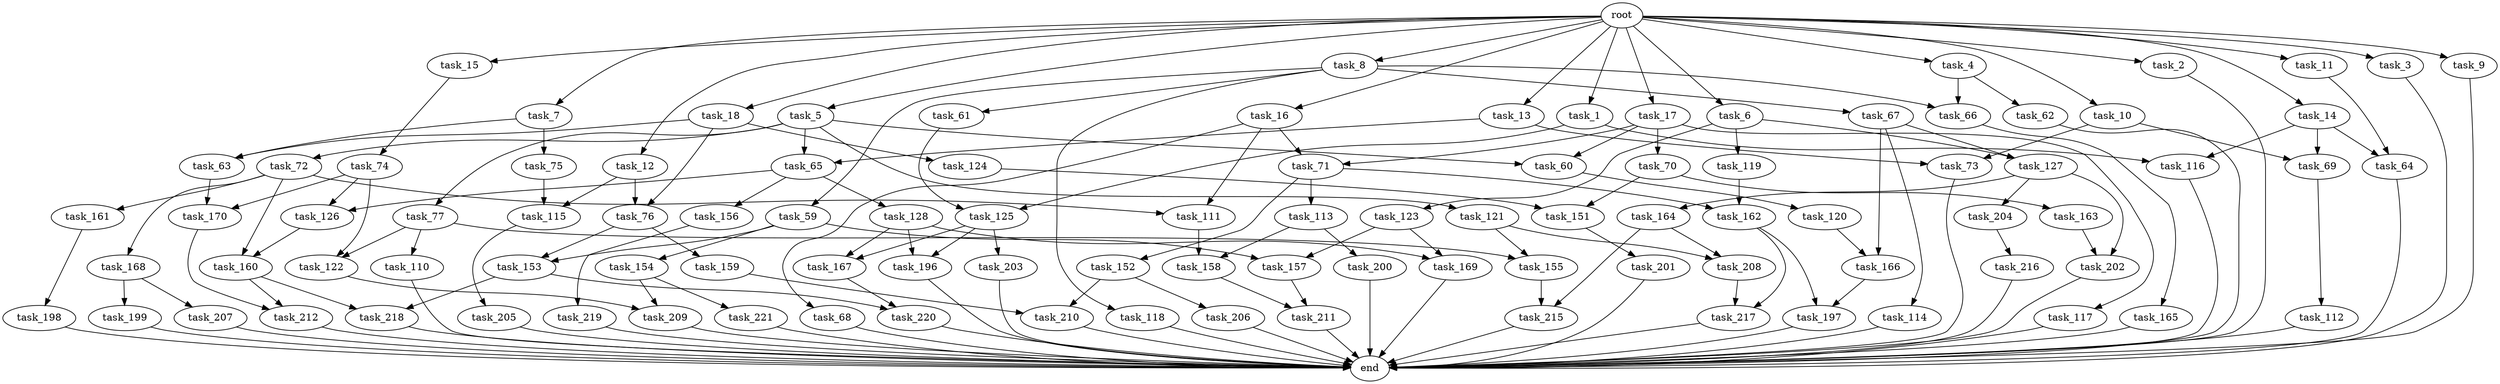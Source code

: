 digraph G {
  task_207 [size="77309411.328000"];
  task_16 [size="1.024000"];
  task_219 [size="549755813.888000"];
  task_212 [size="111669149.696000"];
  task_168 [size="858993459.200000"];
  task_115 [size="1554778161.152000"];
  task_158 [size="833223655.424000"];
  task_125 [size="446676598.784000"];
  task_12 [size="1.024000"];
  task_119 [size="858993459.200000"];
  task_114 [size="695784701.952000"];
  task_11 [size="1.024000"];
  task_113 [size="420906795.008000"];
  task_68 [size="137438953.472000"];
  task_166 [size="1391569403.904000"];
  task_162 [size="841813590.016000"];
  task_151 [size="730144440.320000"];
  task_62 [size="34359738.368000"];
  task_14 [size="1.024000"];
  task_8 [size="1.024000"];
  task_1 [size="1.024000"];
  task_2 [size="1.024000"];
  task_156 [size="137438953.472000"];
  task_13 [size="1.024000"];
  task_123 [size="858993459.200000"];
  task_6 [size="1.024000"];
  task_72 [size="34359738.368000"];
  task_200 [size="137438953.472000"];
  task_63 [size="687194767.360000"];
  task_217 [size="386547056.640000"];
  root [size="0.000000"];
  task_202 [size="841813590.016000"];
  task_216 [size="214748364.800000"];
  task_127 [size="1554778161.152000"];
  task_117 [size="137438953.472000"];
  task_7 [size="1.024000"];
  task_74 [size="695784701.952000"];
  task_118 [size="420906795.008000"];
  task_18 [size="1.024000"];
  task_220 [size="1168231104.512000"];
  task_152 [size="420906795.008000"];
  task_157 [size="764504178.688000"];
  task_198 [size="214748364.800000"];
  task_215 [size="343597383.680000"];
  task_203 [size="420906795.008000"];
  task_155 [size="1168231104.512000"];
  task_77 [size="34359738.368000"];
  task_210 [size="858993459.200000"];
  task_165 [size="34359738.368000"];
  task_209 [size="1116691496.960000"];
  task_110 [size="309237645.312000"];
  task_66 [size="455266533.376000"];
  task_4 [size="1.024000"];
  task_218 [size="893353197.568000"];
  task_159 [size="420906795.008000"];
  task_112 [size="34359738.368000"];
  task_199 [size="77309411.328000"];
  task_65 [size="584115552.256000"];
  task_73 [size="687194767.360000"];
  task_59 [size="420906795.008000"];
  task_76 [size="996432412.672000"];
  task_211 [size="1279900254.208000"];
  task_61 [size="420906795.008000"];
  task_208 [size="1168231104.512000"];
  task_154 [size="214748364.800000"];
  task_10 [size="1.024000"];
  task_111 [size="996432412.672000"];
  task_163 [size="695784701.952000"];
  task_122 [size="446676598.784000"];
  task_69 [size="996432412.672000"];
  task_153 [size="635655159.808000"];
  task_75 [size="549755813.888000"];
  task_64 [size="1408749273.088000"];
  task_121 [size="34359738.368000"];
  task_15 [size="1.024000"];
  task_169 [size="584115552.256000"];
  end [size="0.000000"];
  task_164 [size="420906795.008000"];
  task_167 [size="455266533.376000"];
  task_196 [size="455266533.376000"];
  task_70 [size="137438953.472000"];
  task_160 [size="936302870.528000"];
  task_3 [size="1.024000"];
  task_170 [size="171798691.840000"];
  task_71 [size="274877906.944000"];
  task_197 [size="618475290.624000"];
  task_201 [size="77309411.328000"];
  task_60 [size="171798691.840000"];
  task_126 [size="274877906.944000"];
  task_9 [size="1.024000"];
  task_120 [size="309237645.312000"];
  task_5 [size="1.024000"];
  task_67 [size="420906795.008000"];
  task_161 [size="858993459.200000"];
  task_17 [size="1.024000"];
  task_204 [size="420906795.008000"];
  task_205 [size="549755813.888000"];
  task_116 [size="996432412.672000"];
  task_124 [size="137438953.472000"];
  task_128 [size="137438953.472000"];
  task_221 [size="420906795.008000"];
  task_206 [size="549755813.888000"];

  task_207 -> end [size="1.000000"];
  task_16 -> task_71 [size="134217728.000000"];
  task_16 -> task_68 [size="134217728.000000"];
  task_16 -> task_111 [size="134217728.000000"];
  task_219 -> end [size="1.000000"];
  task_212 -> end [size="1.000000"];
  task_168 -> task_207 [size="75497472.000000"];
  task_168 -> task_199 [size="75497472.000000"];
  task_115 -> task_205 [size="536870912.000000"];
  task_158 -> task_211 [size="838860800.000000"];
  task_125 -> task_203 [size="411041792.000000"];
  task_125 -> task_167 [size="411041792.000000"];
  task_125 -> task_196 [size="411041792.000000"];
  task_12 -> task_115 [size="838860800.000000"];
  task_12 -> task_76 [size="838860800.000000"];
  task_119 -> task_162 [size="411041792.000000"];
  task_114 -> end [size="1.000000"];
  task_11 -> task_64 [size="536870912.000000"];
  task_113 -> task_200 [size="134217728.000000"];
  task_113 -> task_158 [size="134217728.000000"];
  task_68 -> end [size="1.000000"];
  task_166 -> task_197 [size="301989888.000000"];
  task_162 -> task_217 [size="301989888.000000"];
  task_162 -> task_197 [size="301989888.000000"];
  task_151 -> task_201 [size="75497472.000000"];
  task_62 -> end [size="1.000000"];
  task_14 -> task_116 [size="838860800.000000"];
  task_14 -> task_64 [size="838860800.000000"];
  task_14 -> task_69 [size="838860800.000000"];
  task_8 -> task_61 [size="411041792.000000"];
  task_8 -> task_118 [size="411041792.000000"];
  task_8 -> task_59 [size="411041792.000000"];
  task_8 -> task_67 [size="411041792.000000"];
  task_8 -> task_66 [size="411041792.000000"];
  task_1 -> task_116 [size="134217728.000000"];
  task_1 -> task_125 [size="134217728.000000"];
  task_2 -> end [size="1.000000"];
  task_156 -> task_219 [size="536870912.000000"];
  task_13 -> task_73 [size="536870912.000000"];
  task_13 -> task_65 [size="536870912.000000"];
  task_123 -> task_157 [size="536870912.000000"];
  task_123 -> task_169 [size="536870912.000000"];
  task_6 -> task_119 [size="838860800.000000"];
  task_6 -> task_127 [size="838860800.000000"];
  task_6 -> task_123 [size="838860800.000000"];
  task_72 -> task_111 [size="838860800.000000"];
  task_72 -> task_160 [size="838860800.000000"];
  task_72 -> task_168 [size="838860800.000000"];
  task_72 -> task_161 [size="838860800.000000"];
  task_200 -> end [size="1.000000"];
  task_63 -> task_170 [size="33554432.000000"];
  task_217 -> end [size="1.000000"];
  root -> task_2 [size="1.000000"];
  root -> task_7 [size="1.000000"];
  root -> task_5 [size="1.000000"];
  root -> task_11 [size="1.000000"];
  root -> task_10 [size="1.000000"];
  root -> task_16 [size="1.000000"];
  root -> task_4 [size="1.000000"];
  root -> task_17 [size="1.000000"];
  root -> task_3 [size="1.000000"];
  root -> task_13 [size="1.000000"];
  root -> task_18 [size="1.000000"];
  root -> task_9 [size="1.000000"];
  root -> task_6 [size="1.000000"];
  root -> task_14 [size="1.000000"];
  root -> task_8 [size="1.000000"];
  root -> task_12 [size="1.000000"];
  root -> task_15 [size="1.000000"];
  root -> task_1 [size="1.000000"];
  task_202 -> end [size="1.000000"];
  task_216 -> end [size="1.000000"];
  task_127 -> task_202 [size="411041792.000000"];
  task_127 -> task_164 [size="411041792.000000"];
  task_127 -> task_204 [size="411041792.000000"];
  task_117 -> end [size="1.000000"];
  task_7 -> task_75 [size="536870912.000000"];
  task_7 -> task_63 [size="536870912.000000"];
  task_74 -> task_122 [size="134217728.000000"];
  task_74 -> task_126 [size="134217728.000000"];
  task_74 -> task_170 [size="134217728.000000"];
  task_118 -> end [size="1.000000"];
  task_18 -> task_76 [size="134217728.000000"];
  task_18 -> task_63 [size="134217728.000000"];
  task_18 -> task_124 [size="134217728.000000"];
  task_220 -> end [size="1.000000"];
  task_152 -> task_210 [size="536870912.000000"];
  task_152 -> task_206 [size="536870912.000000"];
  task_157 -> task_211 [size="411041792.000000"];
  task_198 -> end [size="1.000000"];
  task_215 -> end [size="1.000000"];
  task_203 -> end [size="1.000000"];
  task_155 -> task_215 [size="33554432.000000"];
  task_77 -> task_122 [size="301989888.000000"];
  task_77 -> task_155 [size="301989888.000000"];
  task_77 -> task_110 [size="301989888.000000"];
  task_210 -> end [size="1.000000"];
  task_165 -> end [size="1.000000"];
  task_209 -> end [size="1.000000"];
  task_110 -> end [size="1.000000"];
  task_66 -> task_165 [size="33554432.000000"];
  task_4 -> task_62 [size="33554432.000000"];
  task_4 -> task_66 [size="33554432.000000"];
  task_218 -> end [size="1.000000"];
  task_159 -> task_210 [size="301989888.000000"];
  task_112 -> end [size="1.000000"];
  task_199 -> end [size="1.000000"];
  task_65 -> task_156 [size="134217728.000000"];
  task_65 -> task_128 [size="134217728.000000"];
  task_65 -> task_126 [size="134217728.000000"];
  task_73 -> end [size="1.000000"];
  task_59 -> task_153 [size="209715200.000000"];
  task_59 -> task_154 [size="209715200.000000"];
  task_59 -> task_157 [size="209715200.000000"];
  task_76 -> task_159 [size="411041792.000000"];
  task_76 -> task_153 [size="411041792.000000"];
  task_211 -> end [size="1.000000"];
  task_61 -> task_125 [size="301989888.000000"];
  task_208 -> task_217 [size="75497472.000000"];
  task_154 -> task_209 [size="411041792.000000"];
  task_154 -> task_221 [size="411041792.000000"];
  task_10 -> task_73 [size="134217728.000000"];
  task_10 -> task_69 [size="134217728.000000"];
  task_111 -> task_158 [size="679477248.000000"];
  task_163 -> task_202 [size="411041792.000000"];
  task_122 -> task_209 [size="679477248.000000"];
  task_69 -> task_112 [size="33554432.000000"];
  task_153 -> task_220 [size="838860800.000000"];
  task_153 -> task_218 [size="838860800.000000"];
  task_75 -> task_115 [size="679477248.000000"];
  task_64 -> end [size="1.000000"];
  task_121 -> task_208 [size="838860800.000000"];
  task_121 -> task_155 [size="838860800.000000"];
  task_15 -> task_74 [size="679477248.000000"];
  task_169 -> end [size="1.000000"];
  task_164 -> task_215 [size="301989888.000000"];
  task_164 -> task_208 [size="301989888.000000"];
  task_167 -> task_220 [size="301989888.000000"];
  task_196 -> end [size="1.000000"];
  task_70 -> task_163 [size="679477248.000000"];
  task_70 -> task_151 [size="679477248.000000"];
  task_160 -> task_212 [size="33554432.000000"];
  task_160 -> task_218 [size="33554432.000000"];
  task_3 -> end [size="1.000000"];
  task_170 -> task_212 [size="75497472.000000"];
  task_71 -> task_113 [size="411041792.000000"];
  task_71 -> task_162 [size="411041792.000000"];
  task_71 -> task_152 [size="411041792.000000"];
  task_197 -> end [size="1.000000"];
  task_201 -> end [size="1.000000"];
  task_60 -> task_120 [size="301989888.000000"];
  task_126 -> task_160 [size="75497472.000000"];
  task_9 -> end [size="1.000000"];
  task_120 -> task_166 [size="679477248.000000"];
  task_5 -> task_65 [size="33554432.000000"];
  task_5 -> task_72 [size="33554432.000000"];
  task_5 -> task_60 [size="33554432.000000"];
  task_5 -> task_121 [size="33554432.000000"];
  task_5 -> task_77 [size="33554432.000000"];
  task_67 -> task_166 [size="679477248.000000"];
  task_67 -> task_114 [size="679477248.000000"];
  task_67 -> task_127 [size="679477248.000000"];
  task_161 -> task_198 [size="209715200.000000"];
  task_17 -> task_70 [size="134217728.000000"];
  task_17 -> task_71 [size="134217728.000000"];
  task_17 -> task_60 [size="134217728.000000"];
  task_17 -> task_117 [size="134217728.000000"];
  task_204 -> task_216 [size="209715200.000000"];
  task_205 -> end [size="1.000000"];
  task_116 -> end [size="1.000000"];
  task_124 -> task_151 [size="33554432.000000"];
  task_128 -> task_169 [size="33554432.000000"];
  task_128 -> task_167 [size="33554432.000000"];
  task_128 -> task_196 [size="33554432.000000"];
  task_221 -> end [size="1.000000"];
  task_206 -> end [size="1.000000"];
}
